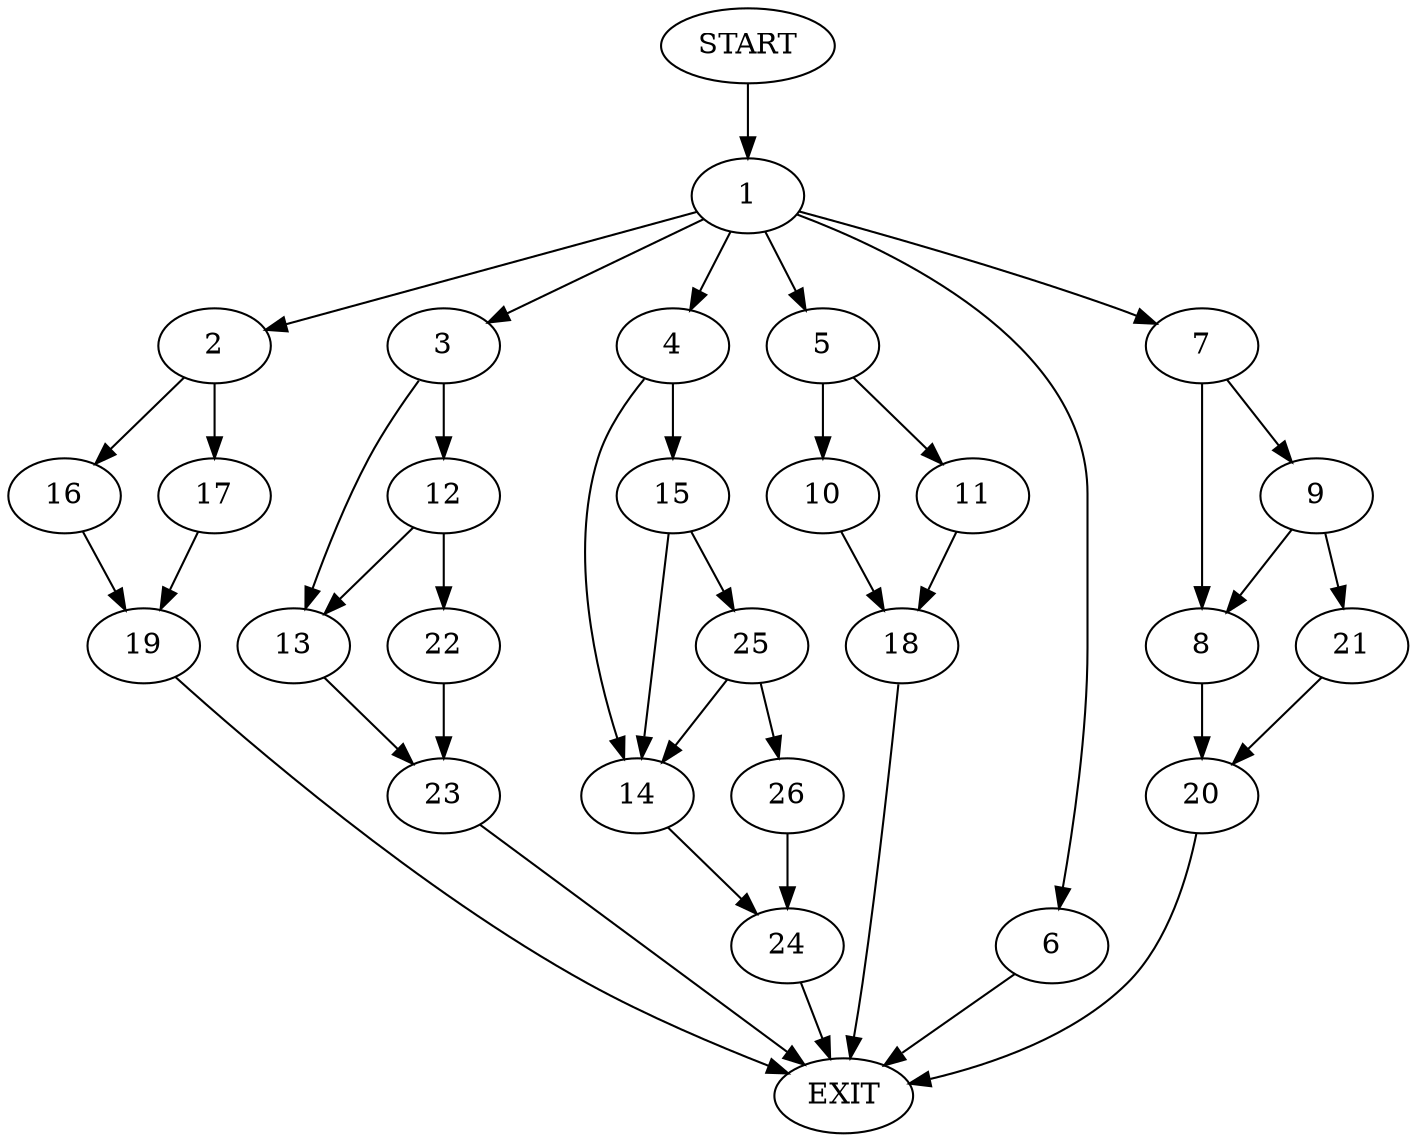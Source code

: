 digraph {
0 [label="START"]
27 [label="EXIT"]
0 -> 1
1 -> 2
1 -> 3
1 -> 4
1 -> 5
1 -> 6
1 -> 7
6 -> 27
7 -> 8
7 -> 9
5 -> 10
5 -> 11
3 -> 12
3 -> 13
4 -> 14
4 -> 15
2 -> 16
2 -> 17
10 -> 18
11 -> 18
18 -> 27
16 -> 19
17 -> 19
19 -> 27
8 -> 20
9 -> 8
9 -> 21
21 -> 20
20 -> 27
12 -> 22
12 -> 13
13 -> 23
22 -> 23
23 -> 27
14 -> 24
15 -> 14
15 -> 25
25 -> 14
25 -> 26
26 -> 24
24 -> 27
}
